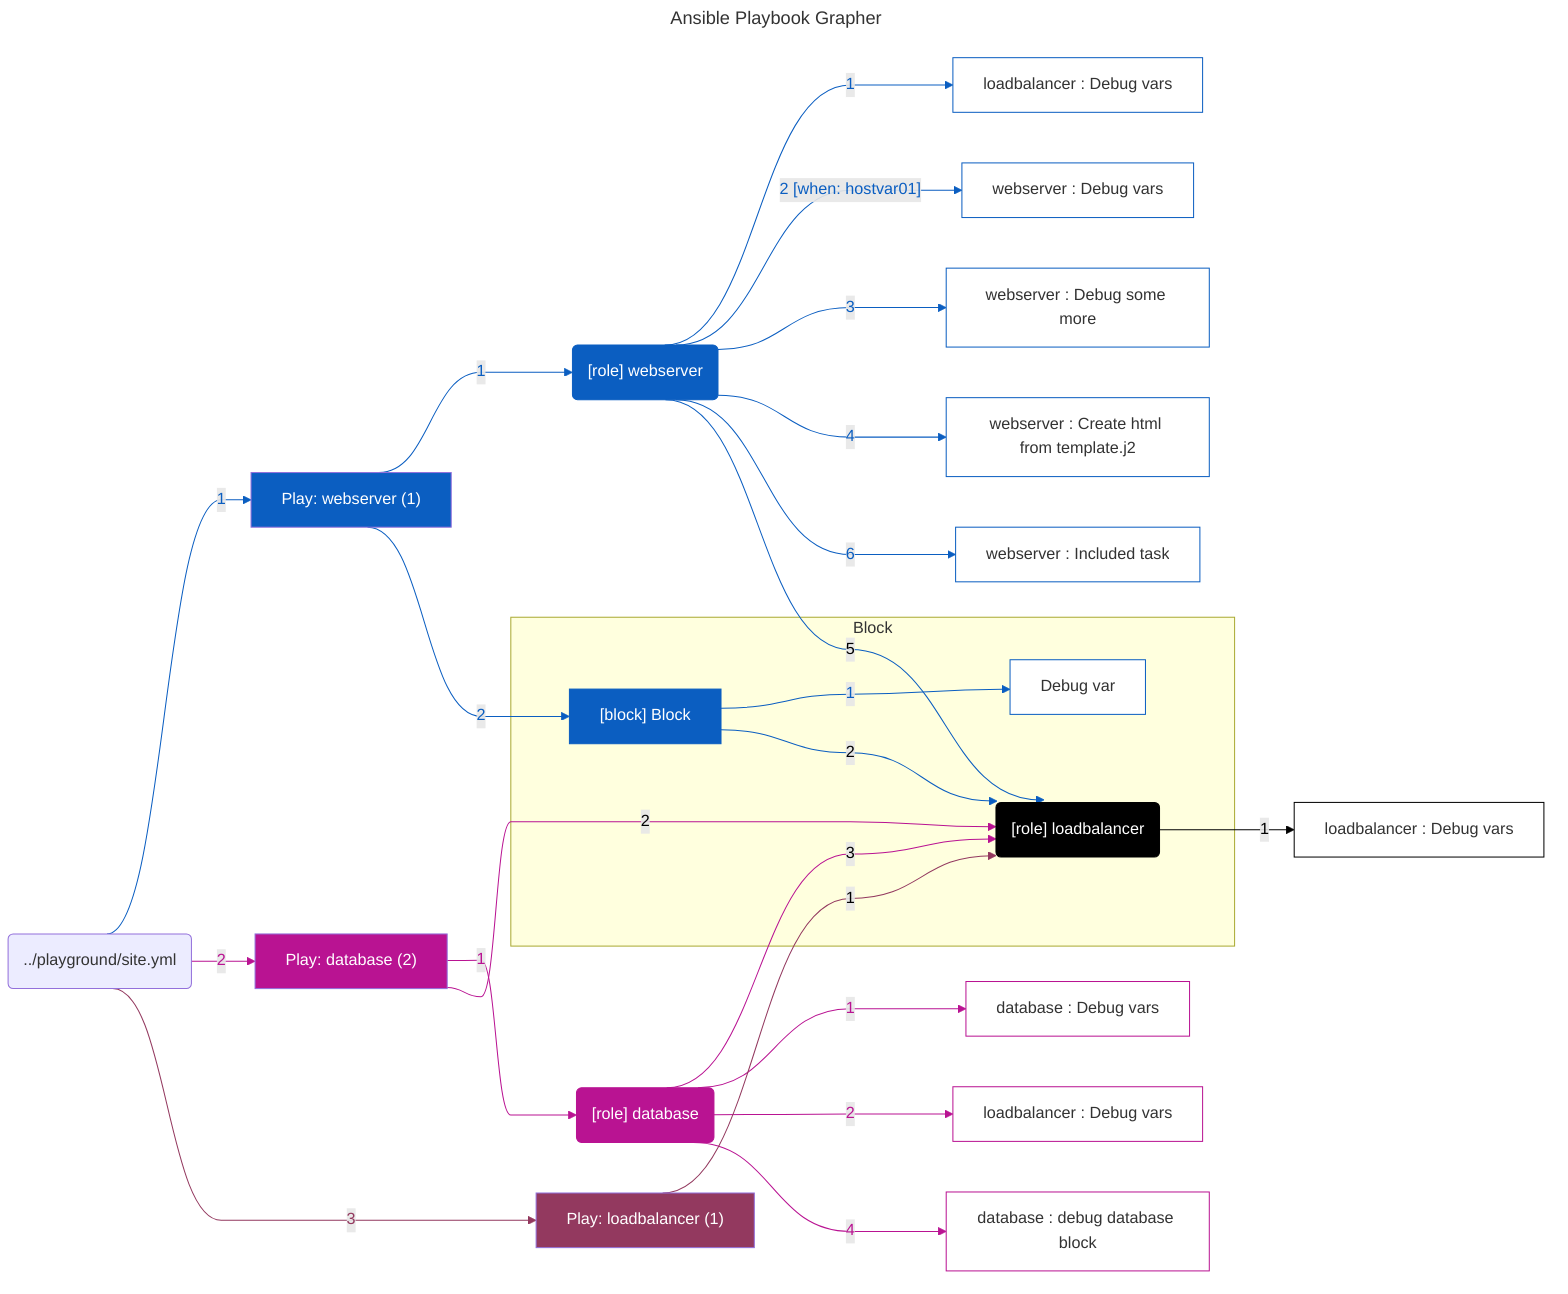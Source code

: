 ---
title: Ansible Playbook Grapher
---
%%{ init: { "flowchart": { "curve": "bumpX" } } }%%
flowchart LR
	%% Start of the playbook '../playground/site.yml'
	playbook_bad6c8b2("../playground/site.yml")
		%% Start of the play 'Play: webserver (1)'
		play_ea6d3236["Play: webserver (1)"]
		style play_ea6d3236 fill:#0b5ec1,color:#ffffff
		playbook_bad6c8b2 --> |"1"| play_ea6d3236
		linkStyle 0 stroke:#0b5ec1,color:#0b5ec1
			%% Start of the role 'webserver'
			play_ea6d3236 --> |"1"| role_2239c29d
			linkStyle 1 stroke:#0b5ec1,color:#0b5ec1
			role_2239c29d("[role] webserver")
			style role_2239c29d fill:#0b5ec1,color:#ffffff,stroke:#0b5ec1
				task_6e53c8dd[" loadbalancer : Debug vars"]
				style task_6e53c8dd stroke:#0b5ec1,fill:#ffffff
				role_2239c29d --> |"1"| task_6e53c8dd
				linkStyle 2 stroke:#0b5ec1,color:#0b5ec1
				task_855607ed[" webserver : Debug vars"]
				style task_855607ed stroke:#0b5ec1,fill:#ffffff
				role_2239c29d --> |"2 [when: hostvar01]"| task_855607ed
				linkStyle 3 stroke:#0b5ec1,color:#0b5ec1
				task_bcc316e8[" webserver : Debug some more"]
				style task_bcc316e8 stroke:#0b5ec1,fill:#ffffff
				role_2239c29d --> |"3"| task_bcc316e8
				linkStyle 4 stroke:#0b5ec1,color:#0b5ec1
				task_4e203491[" webserver : Create html from template.j2"]
				style task_4e203491 stroke:#0b5ec1,fill:#ffffff
				role_2239c29d --> |"4"| task_4e203491
				linkStyle 5 stroke:#0b5ec1,color:#0b5ec1
				%% Start of the role 'loadbalancer'
				role_2239c29d --> |"5"| role_2e324a8f
				linkStyle 6 stroke:#0b5ec1,color:#000000
				role_2e324a8f("[role] loadbalancer")
				style role_2e324a8f fill:#000000,color:#ffffff,stroke:#000000
					task_07c93eed[" loadbalancer : Debug vars"]
					style task_07c93eed stroke:#000000,fill:#ffffff
					role_2e324a8f --> |"1"| task_07c93eed
					linkStyle 7 stroke:#000000,color:#000000
				%% End of the role 'loadbalancer'
				task_d89eb291[" webserver : Included task"]
				style task_d89eb291 stroke:#0b5ec1,fill:#ffffff
				role_2239c29d --> |"6"| task_d89eb291
				linkStyle 8 stroke:#0b5ec1,color:#0b5ec1
			%% End of the role 'webserver'
			%% Start of the block 'Block'
			block_6369e585["[block] Block"]
			style block_6369e585 fill:#0b5ec1,color:#ffffff,stroke:#0b5ec1
			play_ea6d3236 --> |"2"| block_6369e585
			linkStyle 9 stroke:#0b5ec1,color:#0b5ec1
			subgraph subgraph_block_6369e585["Block "]
				task_1a347f8a[" Debug var"]
				style task_1a347f8a stroke:#0b5ec1,fill:#ffffff
				block_6369e585 --> |"1"| task_1a347f8a
				linkStyle 10 stroke:#0b5ec1,color:#0b5ec1
				%% Start of the role 'loadbalancer'
				block_6369e585 --> |"2"| role_2e324a8f
				linkStyle 11 stroke:#0b5ec1,color:#000000
			end
			%% End of the block 'Block'
		%% End of the play 'Play: webserver (1)'
		%% Start of the play 'Play: database (2)'
		play_b1aaf73f["Play: database (2)"]
		style play_b1aaf73f fill:#b91392,color:#ffffff
		playbook_bad6c8b2 --> |"2"| play_b1aaf73f
		linkStyle 12 stroke:#b91392,color:#b91392
			%% Start of the role 'database'
			play_b1aaf73f --> |"1"| role_11e0eed8
			linkStyle 13 stroke:#b91392,color:#b91392
			role_11e0eed8("[role] database")
			style role_11e0eed8 fill:#b91392,color:#ffffff,stroke:#b91392
				task_508a2bbe[" database : Debug vars"]
				style task_508a2bbe stroke:#b91392,fill:#ffffff
				role_11e0eed8 --> |"1"| task_508a2bbe
				linkStyle 14 stroke:#b91392,color:#b91392
				task_1a193892[" loadbalancer : Debug vars"]
				style task_1a193892 stroke:#b91392,fill:#ffffff
				role_11e0eed8 --> |"2"| task_1a193892
				linkStyle 15 stroke:#b91392,color:#b91392
				%% Start of the role 'loadbalancer'
				role_11e0eed8 --> |"3"| role_2e324a8f
				linkStyle 16 stroke:#b91392,color:#000000
				task_dbec4ca5[" database : debug database block"]
				style task_dbec4ca5 stroke:#b91392,fill:#ffffff
				role_11e0eed8 --> |"4"| task_dbec4ca5
				linkStyle 17 stroke:#b91392,color:#b91392
			%% End of the role 'database'
			%% Start of the role 'loadbalancer'
			play_b1aaf73f --> |"2"| role_2e324a8f
			linkStyle 18 stroke:#b91392,color:#000000
		%% End of the play 'Play: database (2)'
		%% Start of the play 'Play: loadbalancer (1)'
		play_58fa163c["Play: loadbalancer (1)"]
		style play_58fa163c fill:#93395f,color:#ffffff
		playbook_bad6c8b2 --> |"3"| play_58fa163c
		linkStyle 19 stroke:#93395f,color:#93395f
			%% Start of the role 'loadbalancer'
			play_58fa163c --> |"1"| role_2e324a8f
			linkStyle 20 stroke:#93395f,color:#000000
		%% End of the play 'Play: loadbalancer (1)'
	%% End of the playbook '../playground/site.yml'